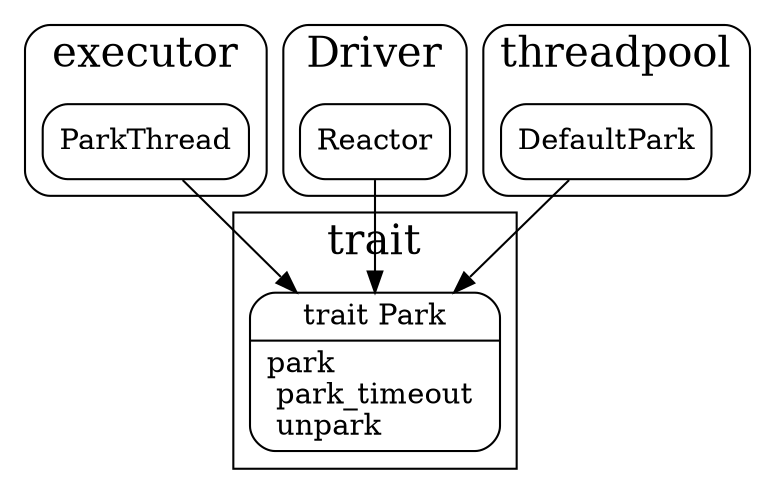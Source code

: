 digraph park {
  node[shape=box;style="rounded"];
  newrank=true;
  rankdir=TD;
  subgraph cluster_executor {
    graph[label="executor";fontsize=20;style=rounded]
    ParkThread
  }

  subgraph cluster_trait {
    graph[label="trait";fontsize=20;]
    Park [
      shape="record";
      label="{
        trait Park  |
        park \l
        park_timeout \l
        unpark \l
      }";
    ]
  }

  subgraph cluster_driver{
    graph[label="Driver";fontsize=20;style=rounded]
    Reactor;
  }

  subgraph cluster_timer {
    graph[label="timer";fontsize=20;style=rounded]
  }

  subgraph cluster_threadpool {
    graph[label="threadpool";fontsize=20;style=rounded]
    DefaultPark
  }

  {DefaultPark, Reactor, ParkThread} -> Park;
}
